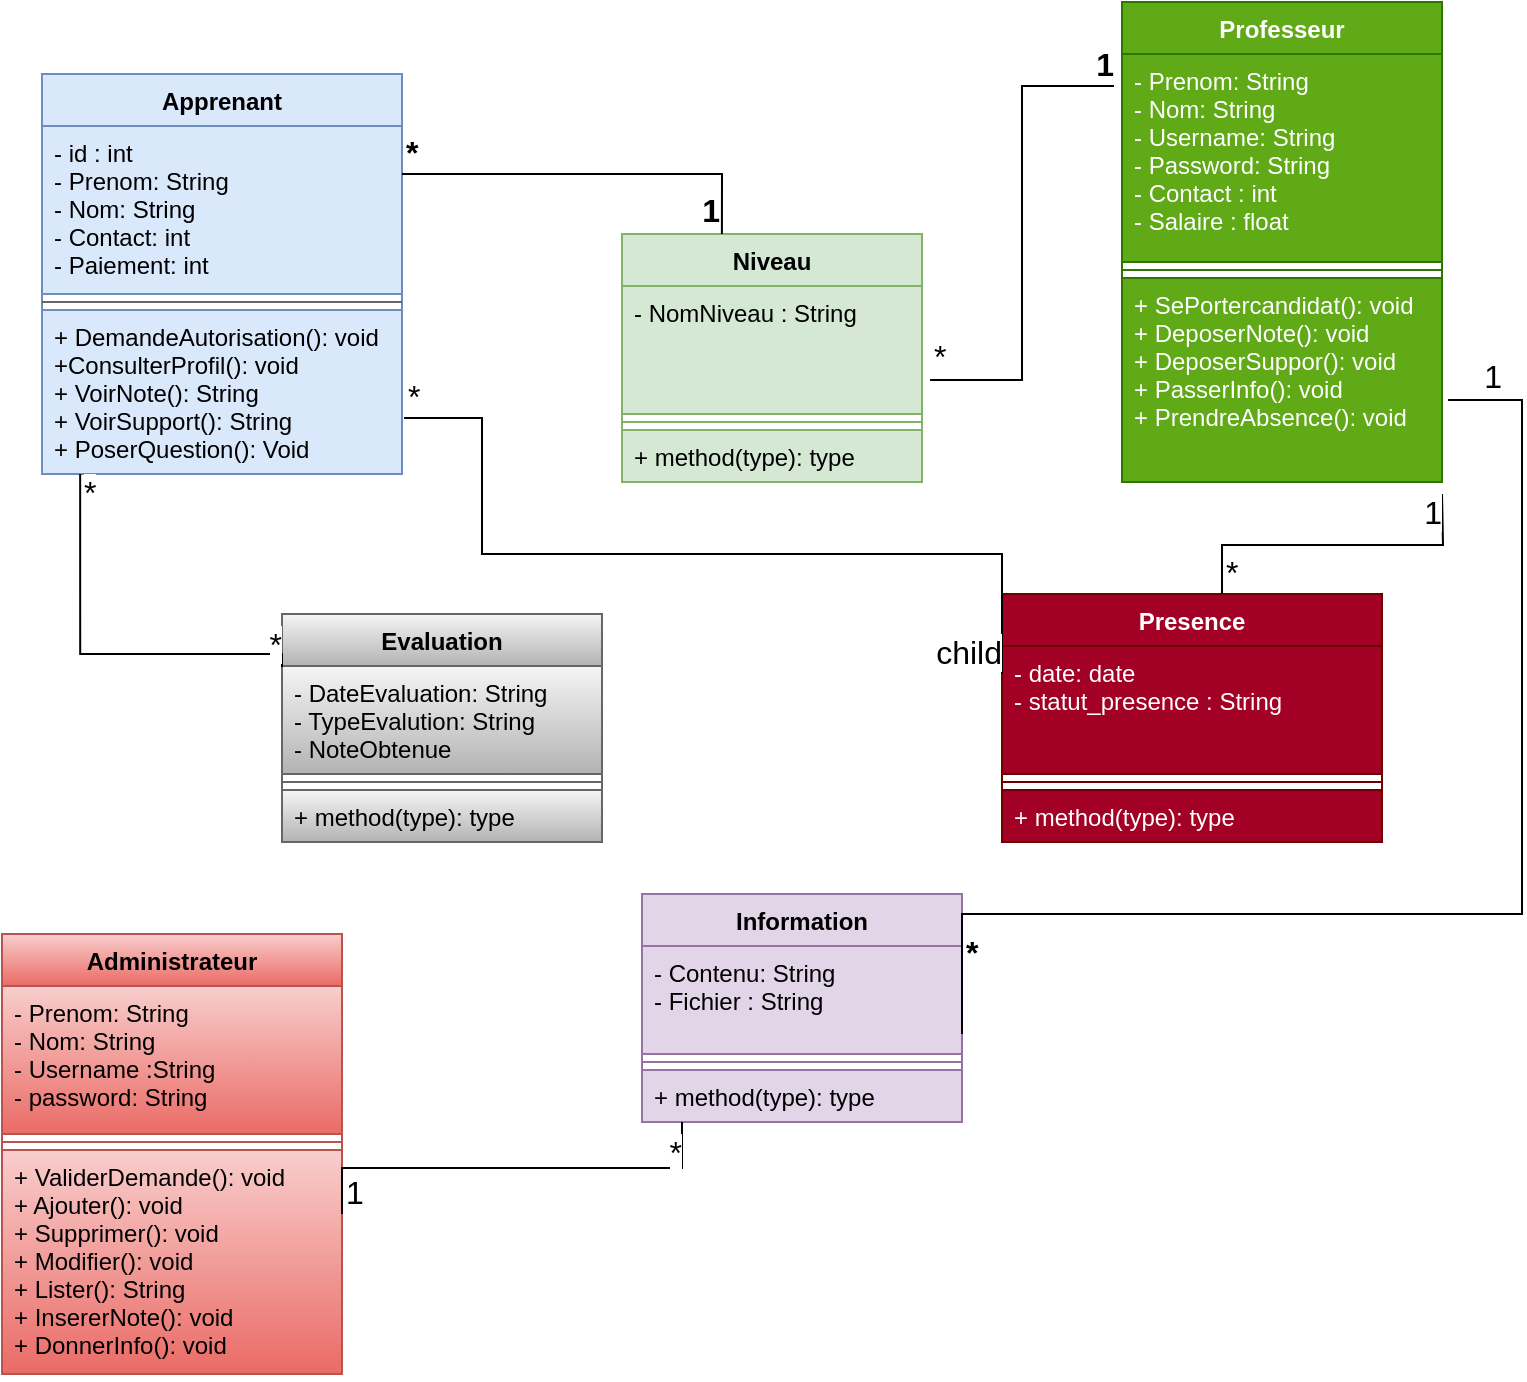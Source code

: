 <mxfile version="20.5.1" type="github">
  <diagram id="C5RBs43oDa-KdzZeNtuy" name="Page-1">
    <mxGraphModel dx="868" dy="482" grid="1" gridSize="10" guides="1" tooltips="1" connect="1" arrows="1" fold="1" page="1" pageScale="1" pageWidth="827" pageHeight="1169" math="0" shadow="0">
      <root>
        <mxCell id="WIyWlLk6GJQsqaUBKTNV-0" />
        <mxCell id="WIyWlLk6GJQsqaUBKTNV-1" parent="WIyWlLk6GJQsqaUBKTNV-0" />
        <mxCell id="76GFjRbFe7bVXMX4q32V-0" value="Professeur" style="swimlane;fontStyle=1;align=center;verticalAlign=top;childLayout=stackLayout;horizontal=1;startSize=26;horizontalStack=0;resizeParent=1;resizeParentMax=0;resizeLast=0;collapsible=1;marginBottom=0;fillColor=#60a917;fontColor=#ffffff;strokeColor=#2D7600;" parent="WIyWlLk6GJQsqaUBKTNV-1" vertex="1">
          <mxGeometry x="600" y="144" width="160" height="240" as="geometry" />
        </mxCell>
        <mxCell id="76GFjRbFe7bVXMX4q32V-1" value="- Prenom: String&#xa;- Nom: String&#xa;- Username: String&#xa;- Password: String&#xa;- Contact : int&#xa;- Salaire : float" style="text;strokeColor=#2D7600;fillColor=#60a917;align=left;verticalAlign=top;spacingLeft=4;spacingRight=4;overflow=hidden;rotatable=0;points=[[0,0.5],[1,0.5]];portConstraint=eastwest;fontColor=#ffffff;" parent="76GFjRbFe7bVXMX4q32V-0" vertex="1">
          <mxGeometry y="26" width="160" height="104" as="geometry" />
        </mxCell>
        <mxCell id="76GFjRbFe7bVXMX4q32V-2" value="" style="line;strokeWidth=1;fillColor=none;align=left;verticalAlign=middle;spacingTop=-1;spacingLeft=3;spacingRight=3;rotatable=0;labelPosition=right;points=[];portConstraint=eastwest;strokeColor=inherit;" parent="76GFjRbFe7bVXMX4q32V-0" vertex="1">
          <mxGeometry y="130" width="160" height="8" as="geometry" />
        </mxCell>
        <mxCell id="76GFjRbFe7bVXMX4q32V-3" value="+ SePortercandidat(): void&#xa;+ DeposerNote(): void&#xa;+ DeposerSuppor(): void&#xa;+ PasserInfo(): void&#xa;+ PrendreAbsence(): void" style="text;strokeColor=#2D7600;fillColor=#60a917;align=left;verticalAlign=top;spacingLeft=4;spacingRight=4;overflow=hidden;rotatable=0;points=[[0,0.5],[1,0.5]];portConstraint=eastwest;fontColor=#ffffff;" parent="76GFjRbFe7bVXMX4q32V-0" vertex="1">
          <mxGeometry y="138" width="160" height="102" as="geometry" />
        </mxCell>
        <mxCell id="76GFjRbFe7bVXMX4q32V-4" value="Apprenant" style="swimlane;fontStyle=1;align=center;verticalAlign=top;childLayout=stackLayout;horizontal=1;startSize=26;horizontalStack=0;resizeParent=1;resizeParentMax=0;resizeLast=0;collapsible=1;marginBottom=0;fillColor=#dae8fc;strokeColor=#6c8ebf;" parent="WIyWlLk6GJQsqaUBKTNV-1" vertex="1">
          <mxGeometry x="60" y="180" width="180" height="200" as="geometry" />
        </mxCell>
        <mxCell id="76GFjRbFe7bVXMX4q32V-5" value="- id : int&#xa;- Prenom: String&#xa;- Nom: String&#xa;- Contact: int&#xa;- Paiement: int" style="text;strokeColor=#6c8ebf;fillColor=#dae8fc;align=left;verticalAlign=top;spacingLeft=4;spacingRight=4;overflow=hidden;rotatable=0;points=[[0,0.5],[1,0.5]];portConstraint=eastwest;" parent="76GFjRbFe7bVXMX4q32V-4" vertex="1">
          <mxGeometry y="26" width="180" height="84" as="geometry" />
        </mxCell>
        <mxCell id="76GFjRbFe7bVXMX4q32V-6" value="" style="line;strokeWidth=1;fillColor=#f5f5f5;align=left;verticalAlign=middle;spacingTop=-1;spacingLeft=3;spacingRight=3;rotatable=0;labelPosition=right;points=[];portConstraint=eastwest;strokeColor=#666666;fontColor=#333333;" parent="76GFjRbFe7bVXMX4q32V-4" vertex="1">
          <mxGeometry y="110" width="180" height="8" as="geometry" />
        </mxCell>
        <mxCell id="76GFjRbFe7bVXMX4q32V-7" value="+ DemandeAutorisation(): void&#xa;+ConsulterProfil(): void&#xa;+ VoirNote(): String&#xa;+ VoirSupport(): String&#xa;+ PoserQuestion(): Void" style="text;strokeColor=#6c8ebf;fillColor=#dae8fc;align=left;verticalAlign=top;spacingLeft=4;spacingRight=4;overflow=hidden;rotatable=0;points=[[0,0.5],[1,0.5]];portConstraint=eastwest;" parent="76GFjRbFe7bVXMX4q32V-4" vertex="1">
          <mxGeometry y="118" width="180" height="82" as="geometry" />
        </mxCell>
        <mxCell id="76GFjRbFe7bVXMX4q32V-8" value="Niveau" style="swimlane;fontStyle=1;align=center;verticalAlign=top;childLayout=stackLayout;horizontal=1;startSize=26;horizontalStack=0;resizeParent=1;resizeParentMax=0;resizeLast=0;collapsible=1;marginBottom=0;fillColor=#d5e8d4;strokeColor=#82b366;" parent="WIyWlLk6GJQsqaUBKTNV-1" vertex="1">
          <mxGeometry x="350" y="260" width="150" height="124" as="geometry" />
        </mxCell>
        <mxCell id="76GFjRbFe7bVXMX4q32V-9" value="- NomNiveau : String" style="text;strokeColor=#82b366;fillColor=#d5e8d4;align=left;verticalAlign=top;spacingLeft=4;spacingRight=4;overflow=hidden;rotatable=0;points=[[0,0.5],[1,0.5]];portConstraint=eastwest;" parent="76GFjRbFe7bVXMX4q32V-8" vertex="1">
          <mxGeometry y="26" width="150" height="64" as="geometry" />
        </mxCell>
        <mxCell id="76GFjRbFe7bVXMX4q32V-10" value="" style="line;strokeWidth=1;fillColor=#d5e8d4;align=left;verticalAlign=middle;spacingTop=-1;spacingLeft=3;spacingRight=3;rotatable=0;labelPosition=right;points=[];portConstraint=eastwest;strokeColor=#82b366;" parent="76GFjRbFe7bVXMX4q32V-8" vertex="1">
          <mxGeometry y="90" width="150" height="8" as="geometry" />
        </mxCell>
        <mxCell id="76GFjRbFe7bVXMX4q32V-11" value="+ method(type): type" style="text;strokeColor=#82b366;fillColor=#d5e8d4;align=left;verticalAlign=top;spacingLeft=4;spacingRight=4;overflow=hidden;rotatable=0;points=[[0,0.5],[1,0.5]];portConstraint=eastwest;" parent="76GFjRbFe7bVXMX4q32V-8" vertex="1">
          <mxGeometry y="98" width="150" height="26" as="geometry" />
        </mxCell>
        <mxCell id="76GFjRbFe7bVXMX4q32V-12" value="Presence" style="swimlane;fontStyle=1;align=center;verticalAlign=top;childLayout=stackLayout;horizontal=1;startSize=26;horizontalStack=0;resizeParent=1;resizeParentMax=0;resizeLast=0;collapsible=1;marginBottom=0;fillColor=#a20025;fontColor=#ffffff;strokeColor=#6F0000;" parent="WIyWlLk6GJQsqaUBKTNV-1" vertex="1">
          <mxGeometry x="540" y="440" width="190" height="124" as="geometry" />
        </mxCell>
        <mxCell id="76GFjRbFe7bVXMX4q32V-13" value="- date: date&#xa;- statut_presence : String" style="text;strokeColor=#6F0000;fillColor=#a20025;align=left;verticalAlign=top;spacingLeft=4;spacingRight=4;overflow=hidden;rotatable=0;points=[[0,0.5],[1,0.5]];portConstraint=eastwest;fontColor=#ffffff;" parent="76GFjRbFe7bVXMX4q32V-12" vertex="1">
          <mxGeometry y="26" width="190" height="64" as="geometry" />
        </mxCell>
        <mxCell id="76GFjRbFe7bVXMX4q32V-14" value="" style="line;strokeWidth=1;fillColor=#a20025;align=left;verticalAlign=middle;spacingTop=-1;spacingLeft=3;spacingRight=3;rotatable=0;labelPosition=right;points=[];portConstraint=eastwest;strokeColor=#6F0000;fontColor=#ffffff;" parent="76GFjRbFe7bVXMX4q32V-12" vertex="1">
          <mxGeometry y="90" width="190" height="8" as="geometry" />
        </mxCell>
        <mxCell id="76GFjRbFe7bVXMX4q32V-15" value="+ method(type): type" style="text;strokeColor=#6F0000;fillColor=#a20025;align=left;verticalAlign=top;spacingLeft=4;spacingRight=4;overflow=hidden;rotatable=0;points=[[0,0.5],[1,0.5]];portConstraint=eastwest;fontColor=#ffffff;" parent="76GFjRbFe7bVXMX4q32V-12" vertex="1">
          <mxGeometry y="98" width="190" height="26" as="geometry" />
        </mxCell>
        <mxCell id="76GFjRbFe7bVXMX4q32V-16" value="Information" style="swimlane;fontStyle=1;align=center;verticalAlign=top;childLayout=stackLayout;horizontal=1;startSize=26;horizontalStack=0;resizeParent=1;resizeParentMax=0;resizeLast=0;collapsible=1;marginBottom=0;fillColor=#e1d5e7;strokeColor=#9673a6;" parent="WIyWlLk6GJQsqaUBKTNV-1" vertex="1">
          <mxGeometry x="360" y="590" width="160" height="114" as="geometry" />
        </mxCell>
        <mxCell id="76GFjRbFe7bVXMX4q32V-17" value="- Contenu: String&#xa;- Fichier : String" style="text;strokeColor=#9673a6;fillColor=#e1d5e7;align=left;verticalAlign=top;spacingLeft=4;spacingRight=4;overflow=hidden;rotatable=0;points=[[0,0.5],[1,0.5]];portConstraint=eastwest;" parent="76GFjRbFe7bVXMX4q32V-16" vertex="1">
          <mxGeometry y="26" width="160" height="54" as="geometry" />
        </mxCell>
        <mxCell id="76GFjRbFe7bVXMX4q32V-18" value="" style="line;strokeWidth=1;fillColor=none;align=left;verticalAlign=middle;spacingTop=-1;spacingLeft=3;spacingRight=3;rotatable=0;labelPosition=right;points=[];portConstraint=eastwest;strokeColor=inherit;" parent="76GFjRbFe7bVXMX4q32V-16" vertex="1">
          <mxGeometry y="80" width="160" height="8" as="geometry" />
        </mxCell>
        <mxCell id="76GFjRbFe7bVXMX4q32V-19" value="+ method(type): type" style="text;strokeColor=#9673a6;fillColor=#e1d5e7;align=left;verticalAlign=top;spacingLeft=4;spacingRight=4;overflow=hidden;rotatable=0;points=[[0,0.5],[1,0.5]];portConstraint=eastwest;" parent="76GFjRbFe7bVXMX4q32V-16" vertex="1">
          <mxGeometry y="88" width="160" height="26" as="geometry" />
        </mxCell>
        <mxCell id="76GFjRbFe7bVXMX4q32V-21" value="Evaluation" style="swimlane;fontStyle=1;align=center;verticalAlign=top;childLayout=stackLayout;horizontal=1;startSize=26;horizontalStack=0;resizeParent=1;resizeParentMax=0;resizeLast=0;collapsible=1;marginBottom=0;fillColor=#f5f5f5;gradientColor=#b3b3b3;strokeColor=#666666;" parent="WIyWlLk6GJQsqaUBKTNV-1" vertex="1">
          <mxGeometry x="180" y="450" width="160" height="114" as="geometry" />
        </mxCell>
        <mxCell id="76GFjRbFe7bVXMX4q32V-22" value="- DateEvaluation: String&#xa;- TypeEvalution: String &#xa;- NoteObtenue" style="text;strokeColor=#666666;fillColor=#f5f5f5;align=left;verticalAlign=top;spacingLeft=4;spacingRight=4;overflow=hidden;rotatable=0;points=[[0,0.5],[1,0.5]];portConstraint=eastwest;gradientColor=#b3b3b3;" parent="76GFjRbFe7bVXMX4q32V-21" vertex="1">
          <mxGeometry y="26" width="160" height="54" as="geometry" />
        </mxCell>
        <mxCell id="76GFjRbFe7bVXMX4q32V-23" value="" style="line;strokeWidth=1;fillColor=none;align=left;verticalAlign=middle;spacingTop=-1;spacingLeft=3;spacingRight=3;rotatable=0;labelPosition=right;points=[];portConstraint=eastwest;strokeColor=inherit;" parent="76GFjRbFe7bVXMX4q32V-21" vertex="1">
          <mxGeometry y="80" width="160" height="8" as="geometry" />
        </mxCell>
        <mxCell id="76GFjRbFe7bVXMX4q32V-24" value="+ method(type): type" style="text;strokeColor=#666666;fillColor=#f5f5f5;align=left;verticalAlign=top;spacingLeft=4;spacingRight=4;overflow=hidden;rotatable=0;points=[[0,0.5],[1,0.5]];portConstraint=eastwest;gradientColor=#b3b3b3;" parent="76GFjRbFe7bVXMX4q32V-21" vertex="1">
          <mxGeometry y="88" width="160" height="26" as="geometry" />
        </mxCell>
        <mxCell id="2XKTylvmgvcp49OsMqBx-0" value="Administrateur" style="swimlane;fontStyle=1;align=center;verticalAlign=top;childLayout=stackLayout;horizontal=1;startSize=26;horizontalStack=0;resizeParent=1;resizeParentMax=0;resizeLast=0;collapsible=1;marginBottom=0;fillColor=#f8cecc;gradientColor=#ea6b66;strokeColor=#b85450;" vertex="1" parent="WIyWlLk6GJQsqaUBKTNV-1">
          <mxGeometry x="40" y="610" width="170" height="220" as="geometry" />
        </mxCell>
        <mxCell id="2XKTylvmgvcp49OsMqBx-1" value="- Prenom: String&#xa;- Nom: String&#xa;- Username :String&#xa;- password: String" style="text;strokeColor=#b85450;fillColor=#f8cecc;align=left;verticalAlign=top;spacingLeft=4;spacingRight=4;overflow=hidden;rotatable=0;points=[[0,0.5],[1,0.5]];portConstraint=eastwest;gradientColor=#ea6b66;" vertex="1" parent="2XKTylvmgvcp49OsMqBx-0">
          <mxGeometry y="26" width="170" height="74" as="geometry" />
        </mxCell>
        <mxCell id="2XKTylvmgvcp49OsMqBx-2" value="" style="line;strokeWidth=1;fillColor=none;align=left;verticalAlign=middle;spacingTop=-1;spacingLeft=3;spacingRight=3;rotatable=0;labelPosition=right;points=[];portConstraint=eastwest;strokeColor=inherit;" vertex="1" parent="2XKTylvmgvcp49OsMqBx-0">
          <mxGeometry y="100" width="170" height="8" as="geometry" />
        </mxCell>
        <mxCell id="2XKTylvmgvcp49OsMqBx-3" value="+ ValiderDemande(): void&#xa;+ Ajouter(): void&#xa;+ Supprimer(): void&#xa;+ Modifier(): void&#xa;+ Lister(): String&#xa;+ InsererNote(): void&#xa;+ DonnerInfo(): void" style="text;strokeColor=#b85450;fillColor=#f8cecc;align=left;verticalAlign=top;spacingLeft=4;spacingRight=4;overflow=hidden;rotatable=0;points=[[0,0.5],[1,0.5]];portConstraint=eastwest;gradientColor=#ea6b66;" vertex="1" parent="2XKTylvmgvcp49OsMqBx-0">
          <mxGeometry y="108" width="170" height="112" as="geometry" />
        </mxCell>
        <mxCell id="2XKTylvmgvcp49OsMqBx-4" value="" style="endArrow=none;html=1;edgeStyle=orthogonalEdgeStyle;rounded=0;entryX=0.333;entryY=0;entryDx=0;entryDy=0;entryPerimeter=0;" edge="1" parent="WIyWlLk6GJQsqaUBKTNV-1" target="76GFjRbFe7bVXMX4q32V-8">
          <mxGeometry relative="1" as="geometry">
            <mxPoint x="240" y="230" as="sourcePoint" />
            <mxPoint x="400" y="230" as="targetPoint" />
            <Array as="points">
              <mxPoint x="400" y="230" />
            </Array>
          </mxGeometry>
        </mxCell>
        <mxCell id="2XKTylvmgvcp49OsMqBx-5" value="*" style="edgeLabel;resizable=0;html=1;align=left;verticalAlign=bottom;fontStyle=1;fontSize=16;" connectable="0" vertex="1" parent="2XKTylvmgvcp49OsMqBx-4">
          <mxGeometry x="-1" relative="1" as="geometry" />
        </mxCell>
        <mxCell id="2XKTylvmgvcp49OsMqBx-6" value="1" style="edgeLabel;resizable=0;html=1;align=right;verticalAlign=bottom;fontStyle=1;fontSize=16;" connectable="0" vertex="1" parent="2XKTylvmgvcp49OsMqBx-4">
          <mxGeometry x="1" relative="1" as="geometry" />
        </mxCell>
        <mxCell id="2XKTylvmgvcp49OsMqBx-7" value="" style="endArrow=none;html=1;edgeStyle=orthogonalEdgeStyle;rounded=0;fontSize=16;entryX=-0.025;entryY=0.154;entryDx=0;entryDy=0;entryPerimeter=0;exitX=1.027;exitY=0.734;exitDx=0;exitDy=0;exitPerimeter=0;" edge="1" parent="WIyWlLk6GJQsqaUBKTNV-1" source="76GFjRbFe7bVXMX4q32V-9" target="76GFjRbFe7bVXMX4q32V-1">
          <mxGeometry relative="1" as="geometry">
            <mxPoint x="540" y="290" as="sourcePoint" />
            <mxPoint x="570" y="230" as="targetPoint" />
          </mxGeometry>
        </mxCell>
        <mxCell id="2XKTylvmgvcp49OsMqBx-8" value="*" style="edgeLabel;resizable=0;html=1;align=left;verticalAlign=bottom;fontSize=16;" connectable="0" vertex="1" parent="2XKTylvmgvcp49OsMqBx-7">
          <mxGeometry x="-1" relative="1" as="geometry" />
        </mxCell>
        <mxCell id="2XKTylvmgvcp49OsMqBx-9" value="1" style="edgeLabel;resizable=0;html=1;align=right;verticalAlign=bottom;fontSize=16;fontStyle=1" connectable="0" vertex="1" parent="2XKTylvmgvcp49OsMqBx-7">
          <mxGeometry x="1" relative="1" as="geometry" />
        </mxCell>
        <mxCell id="2XKTylvmgvcp49OsMqBx-13" value="" style="endArrow=none;html=1;edgeStyle=orthogonalEdgeStyle;rounded=0;fontSize=16;exitX=0.106;exitY=1;exitDx=0;exitDy=0;exitPerimeter=0;" edge="1" parent="WIyWlLk6GJQsqaUBKTNV-1" source="76GFjRbFe7bVXMX4q32V-7">
          <mxGeometry relative="1" as="geometry">
            <mxPoint x="50" y="480" as="sourcePoint" />
            <mxPoint x="180" y="476.5" as="targetPoint" />
            <Array as="points">
              <mxPoint x="79" y="470" />
              <mxPoint x="180" y="470" />
            </Array>
          </mxGeometry>
        </mxCell>
        <mxCell id="2XKTylvmgvcp49OsMqBx-14" value="*" style="edgeLabel;resizable=0;html=1;align=left;verticalAlign=bottom;fontSize=16;" connectable="0" vertex="1" parent="2XKTylvmgvcp49OsMqBx-13">
          <mxGeometry x="-1" relative="1" as="geometry">
            <mxPoint y="20" as="offset" />
          </mxGeometry>
        </mxCell>
        <mxCell id="2XKTylvmgvcp49OsMqBx-15" value="*" style="edgeLabel;resizable=0;html=1;align=right;verticalAlign=bottom;fontSize=16;" connectable="0" vertex="1" parent="2XKTylvmgvcp49OsMqBx-13">
          <mxGeometry x="1" relative="1" as="geometry" />
        </mxCell>
        <mxCell id="2XKTylvmgvcp49OsMqBx-16" value="" style="endArrow=none;html=1;edgeStyle=orthogonalEdgeStyle;rounded=0;fontSize=16;exitX=0.579;exitY=0;exitDx=0;exitDy=0;exitPerimeter=0;" edge="1" parent="WIyWlLk6GJQsqaUBKTNV-1" source="76GFjRbFe7bVXMX4q32V-12">
          <mxGeometry relative="1" as="geometry">
            <mxPoint x="650" y="430" as="sourcePoint" />
            <mxPoint x="760" y="390" as="targetPoint" />
          </mxGeometry>
        </mxCell>
        <mxCell id="2XKTylvmgvcp49OsMqBx-17" value="*" style="edgeLabel;resizable=0;html=1;align=left;verticalAlign=bottom;fontSize=16;" connectable="0" vertex="1" parent="2XKTylvmgvcp49OsMqBx-16">
          <mxGeometry x="-1" relative="1" as="geometry" />
        </mxCell>
        <mxCell id="2XKTylvmgvcp49OsMqBx-18" value="1" style="edgeLabel;resizable=0;html=1;align=right;verticalAlign=bottom;fontSize=16;" connectable="0" vertex="1" parent="2XKTylvmgvcp49OsMqBx-16">
          <mxGeometry x="1" relative="1" as="geometry">
            <mxPoint y="20" as="offset" />
          </mxGeometry>
        </mxCell>
        <mxCell id="2XKTylvmgvcp49OsMqBx-19" value="" style="endArrow=none;html=1;edgeStyle=orthogonalEdgeStyle;rounded=0;fontSize=16;entryX=0.125;entryY=1;entryDx=0;entryDy=0;entryPerimeter=0;" edge="1" parent="WIyWlLk6GJQsqaUBKTNV-1" target="76GFjRbFe7bVXMX4q32V-19">
          <mxGeometry relative="1" as="geometry">
            <mxPoint x="210" y="750" as="sourcePoint" />
            <mxPoint x="370" y="750" as="targetPoint" />
            <Array as="points">
              <mxPoint x="210" y="727" />
              <mxPoint x="380" y="727" />
            </Array>
          </mxGeometry>
        </mxCell>
        <mxCell id="2XKTylvmgvcp49OsMqBx-20" value="1" style="edgeLabel;resizable=0;html=1;align=left;verticalAlign=bottom;fontSize=16;" connectable="0" vertex="1" parent="2XKTylvmgvcp49OsMqBx-19">
          <mxGeometry x="-1" relative="1" as="geometry" />
        </mxCell>
        <mxCell id="2XKTylvmgvcp49OsMqBx-21" value="*" style="edgeLabel;resizable=0;html=1;align=right;verticalAlign=bottom;fontSize=16;" connectable="0" vertex="1" parent="2XKTylvmgvcp49OsMqBx-19">
          <mxGeometry x="1" relative="1" as="geometry">
            <mxPoint y="26" as="offset" />
          </mxGeometry>
        </mxCell>
        <mxCell id="2XKTylvmgvcp49OsMqBx-22" value="" style="endArrow=none;html=1;edgeStyle=orthogonalEdgeStyle;rounded=0;fontSize=16;exitX=1.006;exitY=0.659;exitDx=0;exitDy=0;exitPerimeter=0;" edge="1" parent="WIyWlLk6GJQsqaUBKTNV-1" source="76GFjRbFe7bVXMX4q32V-7">
          <mxGeometry relative="1" as="geometry">
            <mxPoint x="260" y="390" as="sourcePoint" />
            <mxPoint x="540" y="480" as="targetPoint" />
            <Array as="points">
              <mxPoint x="280" y="352" />
              <mxPoint x="280" y="420" />
              <mxPoint x="540" y="420" />
            </Array>
          </mxGeometry>
        </mxCell>
        <mxCell id="2XKTylvmgvcp49OsMqBx-23" value="*" style="edgeLabel;resizable=0;html=1;align=left;verticalAlign=bottom;fontSize=16;" connectable="0" vertex="1" parent="2XKTylvmgvcp49OsMqBx-22">
          <mxGeometry x="-1" relative="1" as="geometry" />
        </mxCell>
        <mxCell id="2XKTylvmgvcp49OsMqBx-24" value="child" style="edgeLabel;resizable=0;html=1;align=right;verticalAlign=bottom;fontSize=16;" connectable="0" vertex="1" parent="2XKTylvmgvcp49OsMqBx-22">
          <mxGeometry x="1" relative="1" as="geometry" />
        </mxCell>
        <mxCell id="2XKTylvmgvcp49OsMqBx-26" value="" style="endArrow=none;html=1;edgeStyle=orthogonalEdgeStyle;rounded=0;fontSize=16;entryX=1.019;entryY=0.598;entryDx=0;entryDy=0;entryPerimeter=0;" edge="1" parent="WIyWlLk6GJQsqaUBKTNV-1" target="76GFjRbFe7bVXMX4q32V-3">
          <mxGeometry relative="1" as="geometry">
            <mxPoint x="520" y="660" as="sourcePoint" />
            <mxPoint x="680" y="660" as="targetPoint" />
            <Array as="points">
              <mxPoint x="520" y="600" />
              <mxPoint x="800" y="600" />
              <mxPoint x="800" y="343" />
            </Array>
          </mxGeometry>
        </mxCell>
        <mxCell id="2XKTylvmgvcp49OsMqBx-27" value="*" style="edgeLabel;resizable=0;html=1;align=left;verticalAlign=bottom;fontSize=16;fontStyle=1" connectable="0" vertex="1" parent="2XKTylvmgvcp49OsMqBx-26">
          <mxGeometry x="-1" relative="1" as="geometry">
            <mxPoint y="-30" as="offset" />
          </mxGeometry>
        </mxCell>
        <mxCell id="2XKTylvmgvcp49OsMqBx-28" value="1" style="edgeLabel;resizable=0;html=1;align=right;verticalAlign=bottom;fontSize=16;" connectable="0" vertex="1" parent="2XKTylvmgvcp49OsMqBx-26">
          <mxGeometry x="1" relative="1" as="geometry">
            <mxPoint x="27" as="offset" />
          </mxGeometry>
        </mxCell>
      </root>
    </mxGraphModel>
  </diagram>
</mxfile>
